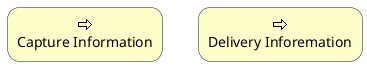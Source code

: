 @startuml
' method 1
skinparam roundcorner 25
rectangle "Capture Information" as CI <<$archimate/business-process>> #Business

' method 2
archimate #Business "Delivery Inforemation" as DI <<business-process>>

@enduml